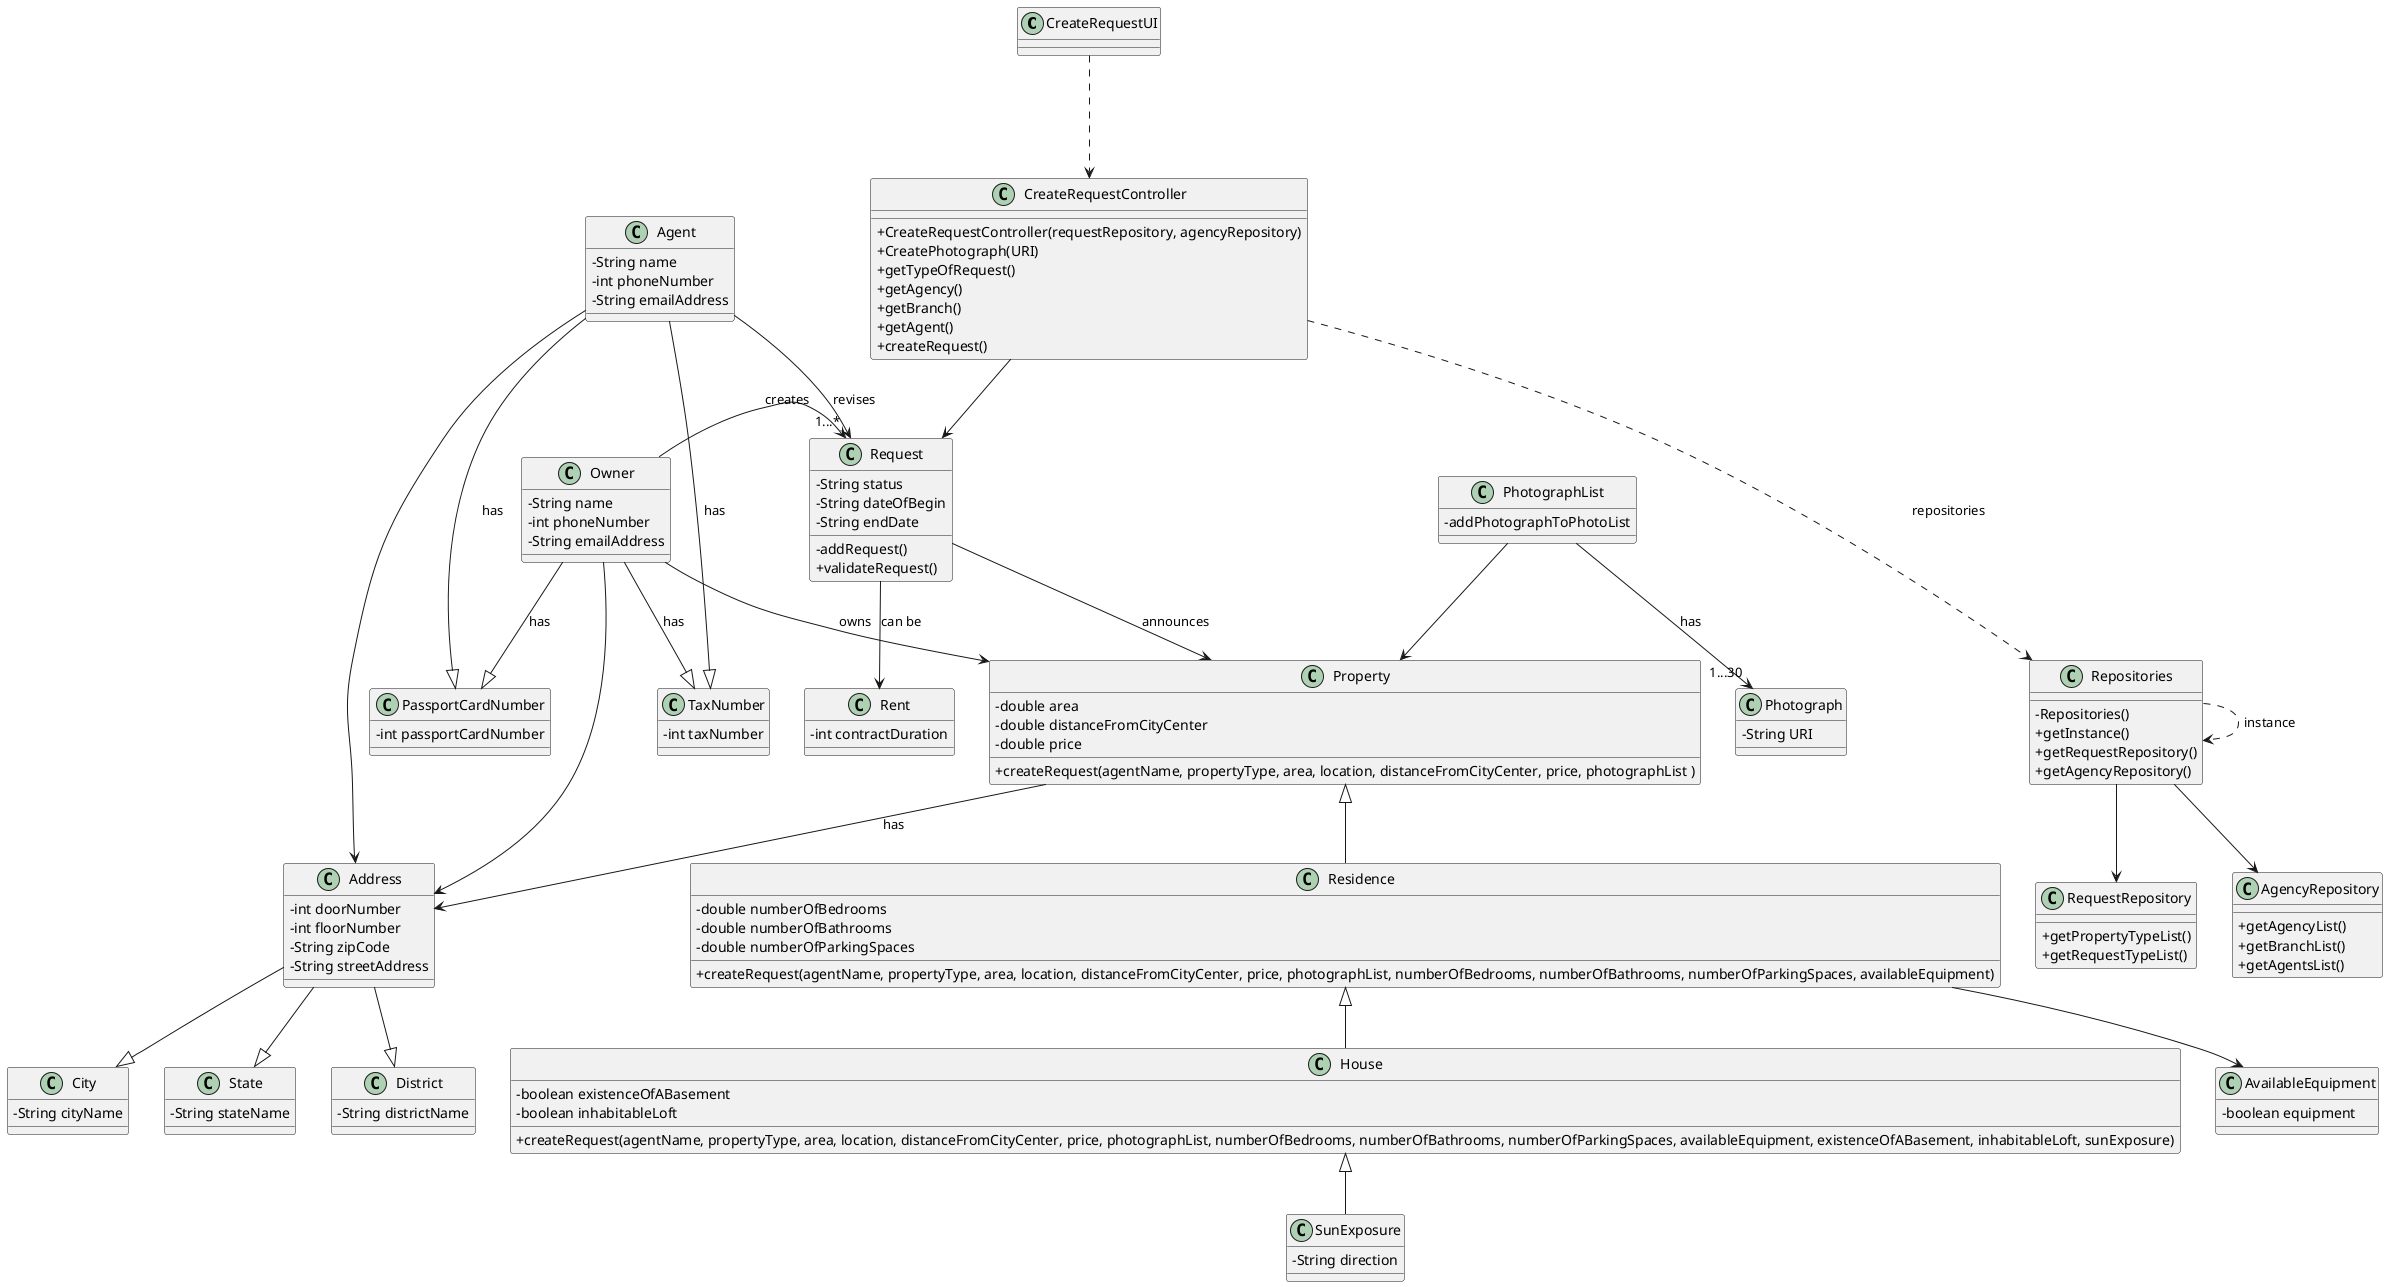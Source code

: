 @startuml
skinparam classAttributeIconSize 0
skinparam linetype polylyne

class CreateRequestUI{
}

class CreateRequestController{
+CreateRequestController(requestRepository, agencyRepository)
+CreatePhotograph(URI)
+getTypeOfRequest()
+getAgency()
+getBranch()
+getAgent()
+createRequest()
}

class Repositories{
-Repositories()
+getInstance()
+getRequestRepository()
+getAgencyRepository()
}

class RequestRepository{
+getPropertyTypeList()
+getRequestTypeList()
}

class AgencyRepository{
+getAgencyList()
+getBranchList()
+getAgentsList()
}

class Photograph{
- String URI
}


class PhotographList{
-addPhotographToPhotoList
}

class Request{
-String status
-String dateOfBegin
-String endDate
-addRequest()
+validateRequest()
}

class Property{
-double area
-double distanceFromCityCenter
-double price
+createRequest(agentName, propertyType, area, location, distanceFromCityCenter, price, photographList )
}

class Residence{
-double numberOfBedrooms
-double numberOfBathrooms
-double numberOfParkingSpaces
+createRequest(agentName, propertyType, area, location, distanceFromCityCenter, price, photographList, numberOfBedrooms, numberOfBathrooms, numberOfParkingSpaces, availableEquipment)
}

class AvailableEquipment{
-boolean equipment
}

class House{
-boolean existenceOfABasement
-boolean inhabitableLoft
+createRequest(agentName, propertyType, area, location, distanceFromCityCenter, price, photographList, numberOfBedrooms, numberOfBathrooms, numberOfParkingSpaces, availableEquipment, existenceOfABasement, inhabitableLoft, sunExposure)
}

class SunExposure{
-String direction
}

class Address{
-int doorNumber
-int floorNumber
-String zipCode
-String streetAddress
}

class State{
-String stateName
}

class District{
-String districtName
}

class City{
-String cityName
}

class Rent{
-int contractDuration
}

class Owner{
-String name
-int phoneNumber
-String emailAddress
}

class Agent{
-String name
-int phoneNumber
-String emailAddress
}

class TaxNumber{
-int taxNumber
}

class PassportCardNumber{
-int passportCardNumber
}

CreateRequestUI -.-> CreateRequestController
Repositories -.-> Repositories : instance
CreateRequestController -.-> Repositories : repositories
Repositories --> AgencyRepository
Repositories --> RequestRepository
Address --|> State
Address --|> City
Address --|> District
Property <|-- Residence
Property --> Address : has
PhotographList --> Property
Residence <|-- House
Residence --> AvailableEquipment
Request --> Property : announces
House <|-- SunExposure
Request --> Rent : can be
PhotographList --> "1...30" Photograph : has
CreateRequestController --> Request
Owner -> Property : owns
Owner --|> TaxNumber : has
Owner --|> PassportCardNumber : has
Agent --|> PassportCardNumber : has
Agent --|> TaxNumber : has
Owner -> "1...*" Request : creates
Agent --> Request : revises
Agent --> Address
Owner --> Address
@enduml